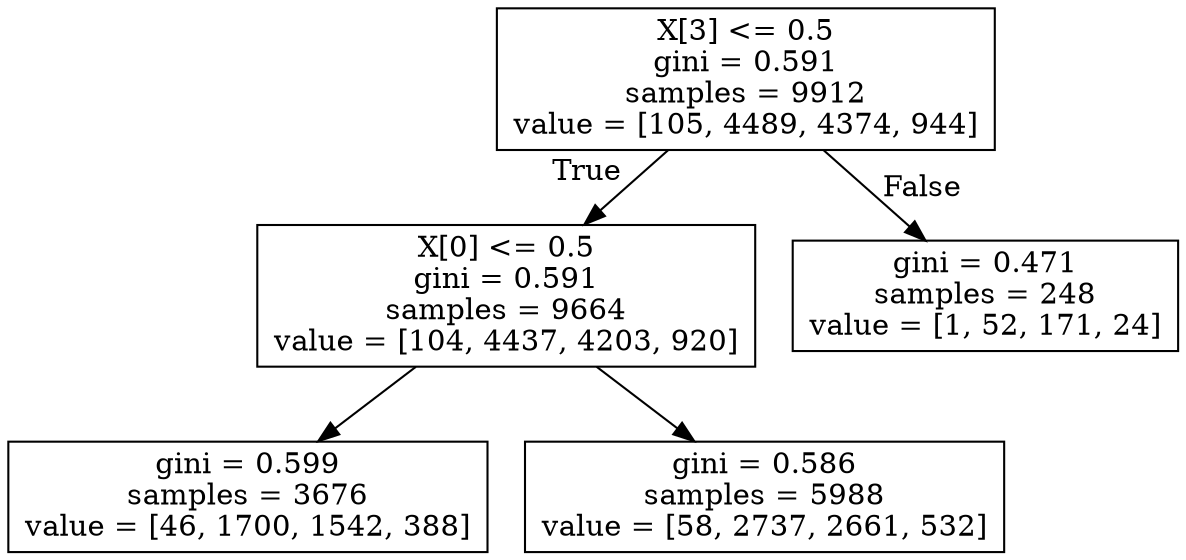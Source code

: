 digraph Tree {
node [shape=box] ;
0 [label="X[3] <= 0.5\ngini = 0.591\nsamples = 9912\nvalue = [105, 4489, 4374, 944]"] ;
1 [label="X[0] <= 0.5\ngini = 0.591\nsamples = 9664\nvalue = [104, 4437, 4203, 920]"] ;
0 -> 1 [labeldistance=2.5, labelangle=45, headlabel="True"] ;
2 [label="gini = 0.599\nsamples = 3676\nvalue = [46, 1700, 1542, 388]"] ;
1 -> 2 ;
3 [label="gini = 0.586\nsamples = 5988\nvalue = [58, 2737, 2661, 532]"] ;
1 -> 3 ;
4 [label="gini = 0.471\nsamples = 248\nvalue = [1, 52, 171, 24]"] ;
0 -> 4 [labeldistance=2.5, labelangle=-45, headlabel="False"] ;
}